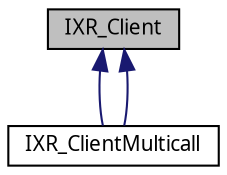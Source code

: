 digraph G
{
  bgcolor="transparent";
  edge [fontname="FreeSans.ttf",fontsize=10,labelfontname="FreeSans.ttf",labelfontsize=10];
  node [fontname="FreeSans.ttf",fontsize=10,shape=record];
  Node1 [label="IXR_Client",height=0.2,width=0.4,color="black", fillcolor="grey75", style="filled" fontcolor="black"];
  Node1 -> Node2 [dir=back,color="midnightblue",fontsize=10,style="solid",fontname="FreeSans.ttf"];
  Node2 [label="IXR_ClientMulticall",height=0.2,width=0.4,color="black",URL="$class_i_x_r___client_multicall.html"];
  Node1 -> Node2 [dir=back,color="midnightblue",fontsize=10,style="solid",fontname="FreeSans.ttf"];
}
